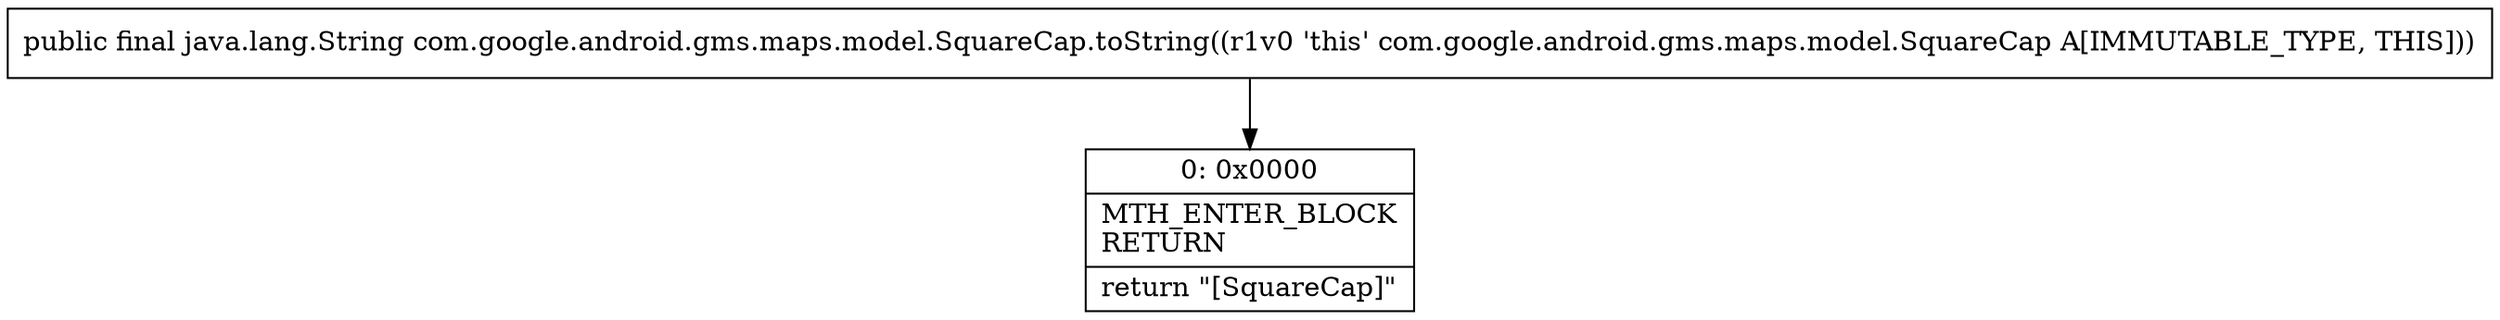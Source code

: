 digraph "CFG forcom.google.android.gms.maps.model.SquareCap.toString()Ljava\/lang\/String;" {
Node_0 [shape=record,label="{0\:\ 0x0000|MTH_ENTER_BLOCK\lRETURN\l|return \"[SquareCap]\"\l}"];
MethodNode[shape=record,label="{public final java.lang.String com.google.android.gms.maps.model.SquareCap.toString((r1v0 'this' com.google.android.gms.maps.model.SquareCap A[IMMUTABLE_TYPE, THIS])) }"];
MethodNode -> Node_0;
}

